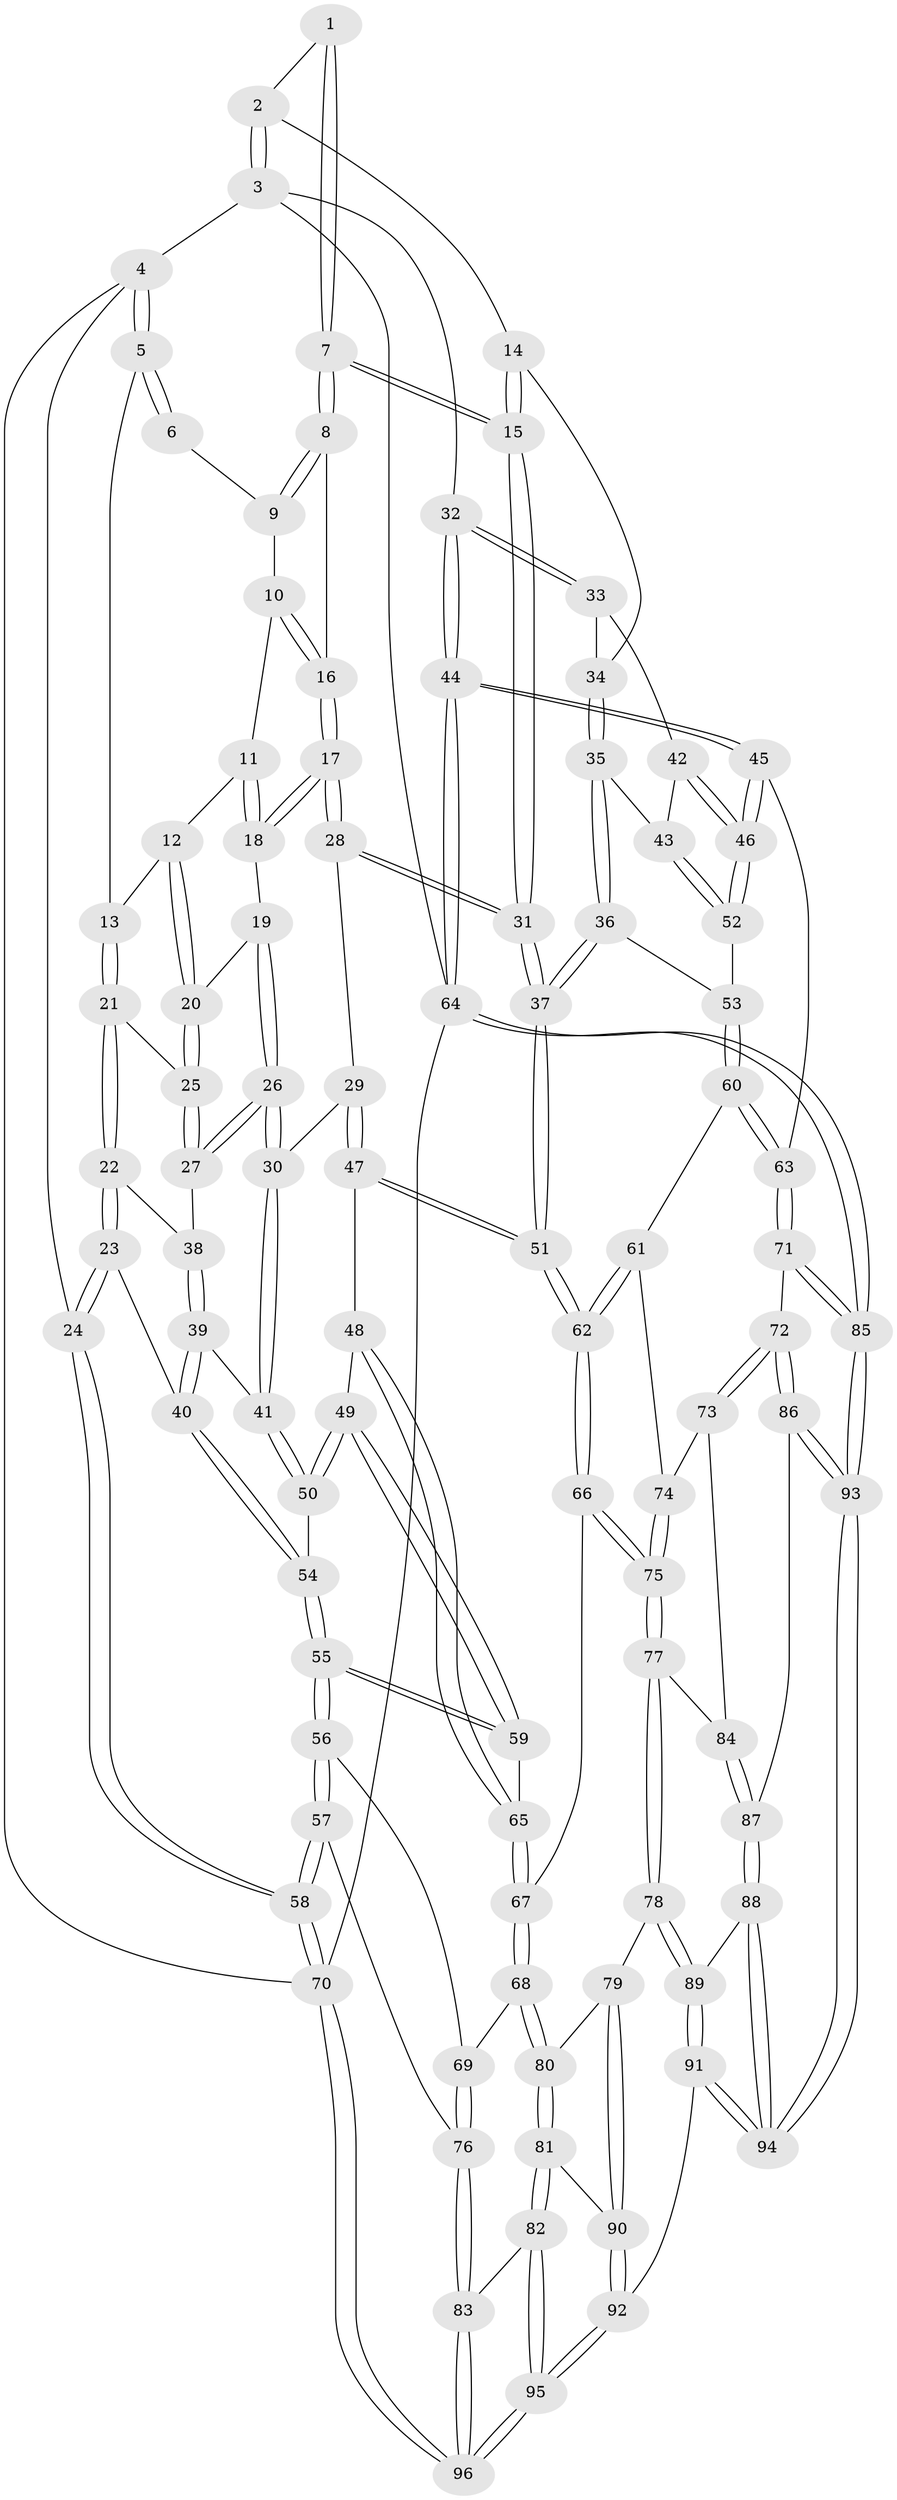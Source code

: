 // coarse degree distribution, {3: 0.08620689655172414, 5: 0.43103448275862066, 4: 0.39655172413793105, 6: 0.08620689655172414}
// Generated by graph-tools (version 1.1) at 2025/42/03/06/25 10:42:31]
// undirected, 96 vertices, 237 edges
graph export_dot {
graph [start="1"]
  node [color=gray90,style=filled];
  1 [pos="+0.5589593177200858+0"];
  2 [pos="+0.8537374398182128+0"];
  3 [pos="+1+0"];
  4 [pos="+0+0"];
  5 [pos="+0.11418690136364003+0"];
  6 [pos="+0.46333063222059034+0"];
  7 [pos="+0.5411310551193826+0.1437107477447255"];
  8 [pos="+0.5119146713369163+0.13746003318357314"];
  9 [pos="+0.4638564652493686+0"];
  10 [pos="+0.44436579125499964+0.06789671981111675"];
  11 [pos="+0.4317448907242142+0.059852091151592186"];
  12 [pos="+0.1420204983244842+0"];
  13 [pos="+0.119450818004839+0"];
  14 [pos="+0.6592942607188184+0.12858300863090694"];
  15 [pos="+0.547952850367341+0.14756277683789648"];
  16 [pos="+0.4776432434923489+0.13518437440299438"];
  17 [pos="+0.3921317227763832+0.16873446169685716"];
  18 [pos="+0.29009185350803635+0.07500882029383188"];
  19 [pos="+0.2292922267274013+0.022306400313084673"];
  20 [pos="+0.20256411338113187+0"];
  21 [pos="+0.07961890953609622+0.1755705106469334"];
  22 [pos="+0.03874327801001842+0.23072660102307027"];
  23 [pos="+0+0.29920935954458067"];
  24 [pos="+0+0.31408371352490627"];
  25 [pos="+0.15525857687281733+0.21857528623625888"];
  26 [pos="+0.2394337856686925+0.2439696480263353"];
  27 [pos="+0.17875539791734257+0.25212357282261"];
  28 [pos="+0.3572828492317517+0.2582282717460519"];
  29 [pos="+0.3162207215486713+0.2836190618829482"];
  30 [pos="+0.29920125454725377+0.2820653257369009"];
  31 [pos="+0.5367778033489141+0.35724007436529015"];
  32 [pos="+1+0.11030904162257095"];
  33 [pos="+0.8659690502694026+0.21657155486832422"];
  34 [pos="+0.6701193200607847+0.1409398640830713"];
  35 [pos="+0.6868770694770724+0.3253493005588277"];
  36 [pos="+0.6295434173553958+0.3629966305602854"];
  37 [pos="+0.5417402317923629+0.3681575599485536"];
  38 [pos="+0.1747290071629912+0.2562133562861365"];
  39 [pos="+0.11625575409571169+0.34406137800921643"];
  40 [pos="+0.10213893906015604+0.3554799992967152"];
  41 [pos="+0.24144465596922116+0.34554085877169133"];
  42 [pos="+0.8092462022348257+0.28641094556532254"];
  43 [pos="+0.7164262237291298+0.32643815775721796"];
  44 [pos="+1+0.5195158258745535"];
  45 [pos="+0.9266821465318291+0.5569869729102805"];
  46 [pos="+0.8604176431386744+0.473965822209388"];
  47 [pos="+0.35117661221366286+0.43388051887245577"];
  48 [pos="+0.3482023349745839+0.43475610345349014"];
  49 [pos="+0.2403043359003453+0.43611631151882657"];
  50 [pos="+0.2289584513023108+0.41800417028630305"];
  51 [pos="+0.4749878711702025+0.5002069703645748"];
  52 [pos="+0.7813914556631755+0.4231835880308397"];
  53 [pos="+0.683153233441005+0.4429026899807177"];
  54 [pos="+0.1121177203158922+0.3839336573166789"];
  55 [pos="+0.09858438219140822+0.5357415109493364"];
  56 [pos="+0.09488342748024248+0.5403093726745144"];
  57 [pos="+0+0.6280110642075709"];
  58 [pos="+0+0.6263416379459996"];
  59 [pos="+0.20604942295721115+0.5061418645950913"];
  60 [pos="+0.7009290308237979+0.5315989864180702"];
  61 [pos="+0.661870833052644+0.5492806705529729"];
  62 [pos="+0.4759853282976786+0.5073886983728078"];
  63 [pos="+0.9017101484237005+0.5746314149885464"];
  64 [pos="+1+1"];
  65 [pos="+0.26101215379877185+0.5420571558838262"];
  66 [pos="+0.4555015280566383+0.5761671977771641"];
  67 [pos="+0.30024716976450627+0.6088476776242191"];
  68 [pos="+0.2593163499670075+0.656953696994466"];
  69 [pos="+0.17144223968598013+0.6241359540446434"];
  70 [pos="+0+1"];
  71 [pos="+0.8203350078716991+0.712934406198898"];
  72 [pos="+0.8065983846117627+0.7196600310655018"];
  73 [pos="+0.6837760576285671+0.6925580688333826"];
  74 [pos="+0.6535797658896317+0.6224797507497215"];
  75 [pos="+0.48021126373466083+0.6569398209332291"];
  76 [pos="+0.10315682831557675+0.7658359926793533"];
  77 [pos="+0.48315971169655897+0.6818822849198225"];
  78 [pos="+0.45846680445848986+0.7383699686330704"];
  79 [pos="+0.4234683137381158+0.7575897292114216"];
  80 [pos="+0.25934344464670644+0.6581474987199344"];
  81 [pos="+0.23268957140530275+0.7835904208327567"];
  82 [pos="+0.2077666828482543+0.8042561203623414"];
  83 [pos="+0.13222036251237804+0.7951918848674722"];
  84 [pos="+0.6119103724027481+0.7257358707087636"];
  85 [pos="+1+1"];
  86 [pos="+0.7561546361430633+0.800391211005953"];
  87 [pos="+0.6269546994208034+0.8131515910234205"];
  88 [pos="+0.592955797661475+0.8688590131174034"];
  89 [pos="+0.49916801646460385+0.8085178415365862"];
  90 [pos="+0.37820964110216676+0.7962230436688912"];
  91 [pos="+0.39092570423085393+1"];
  92 [pos="+0.3763337863618364+1"];
  93 [pos="+0.7158854390772418+1"];
  94 [pos="+0.6512776627631972+1"];
  95 [pos="+0.2964730362120348+1"];
  96 [pos="+0+1"];
  1 -- 2;
  1 -- 7;
  1 -- 7;
  2 -- 3;
  2 -- 3;
  2 -- 14;
  3 -- 4;
  3 -- 32;
  3 -- 64;
  4 -- 5;
  4 -- 5;
  4 -- 24;
  4 -- 70;
  5 -- 6;
  5 -- 6;
  5 -- 13;
  6 -- 9;
  7 -- 8;
  7 -- 8;
  7 -- 15;
  7 -- 15;
  8 -- 9;
  8 -- 9;
  8 -- 16;
  9 -- 10;
  10 -- 11;
  10 -- 16;
  10 -- 16;
  11 -- 12;
  11 -- 18;
  11 -- 18;
  12 -- 13;
  12 -- 20;
  12 -- 20;
  13 -- 21;
  13 -- 21;
  14 -- 15;
  14 -- 15;
  14 -- 34;
  15 -- 31;
  15 -- 31;
  16 -- 17;
  16 -- 17;
  17 -- 18;
  17 -- 18;
  17 -- 28;
  17 -- 28;
  18 -- 19;
  19 -- 20;
  19 -- 26;
  19 -- 26;
  20 -- 25;
  20 -- 25;
  21 -- 22;
  21 -- 22;
  21 -- 25;
  22 -- 23;
  22 -- 23;
  22 -- 38;
  23 -- 24;
  23 -- 24;
  23 -- 40;
  24 -- 58;
  24 -- 58;
  25 -- 27;
  25 -- 27;
  26 -- 27;
  26 -- 27;
  26 -- 30;
  26 -- 30;
  27 -- 38;
  28 -- 29;
  28 -- 31;
  28 -- 31;
  29 -- 30;
  29 -- 47;
  29 -- 47;
  30 -- 41;
  30 -- 41;
  31 -- 37;
  31 -- 37;
  32 -- 33;
  32 -- 33;
  32 -- 44;
  32 -- 44;
  33 -- 34;
  33 -- 42;
  34 -- 35;
  34 -- 35;
  35 -- 36;
  35 -- 36;
  35 -- 43;
  36 -- 37;
  36 -- 37;
  36 -- 53;
  37 -- 51;
  37 -- 51;
  38 -- 39;
  38 -- 39;
  39 -- 40;
  39 -- 40;
  39 -- 41;
  40 -- 54;
  40 -- 54;
  41 -- 50;
  41 -- 50;
  42 -- 43;
  42 -- 46;
  42 -- 46;
  43 -- 52;
  43 -- 52;
  44 -- 45;
  44 -- 45;
  44 -- 64;
  44 -- 64;
  45 -- 46;
  45 -- 46;
  45 -- 63;
  46 -- 52;
  46 -- 52;
  47 -- 48;
  47 -- 51;
  47 -- 51;
  48 -- 49;
  48 -- 65;
  48 -- 65;
  49 -- 50;
  49 -- 50;
  49 -- 59;
  49 -- 59;
  50 -- 54;
  51 -- 62;
  51 -- 62;
  52 -- 53;
  53 -- 60;
  53 -- 60;
  54 -- 55;
  54 -- 55;
  55 -- 56;
  55 -- 56;
  55 -- 59;
  55 -- 59;
  56 -- 57;
  56 -- 57;
  56 -- 69;
  57 -- 58;
  57 -- 58;
  57 -- 76;
  58 -- 70;
  58 -- 70;
  59 -- 65;
  60 -- 61;
  60 -- 63;
  60 -- 63;
  61 -- 62;
  61 -- 62;
  61 -- 74;
  62 -- 66;
  62 -- 66;
  63 -- 71;
  63 -- 71;
  64 -- 85;
  64 -- 85;
  64 -- 70;
  65 -- 67;
  65 -- 67;
  66 -- 67;
  66 -- 75;
  66 -- 75;
  67 -- 68;
  67 -- 68;
  68 -- 69;
  68 -- 80;
  68 -- 80;
  69 -- 76;
  69 -- 76;
  70 -- 96;
  70 -- 96;
  71 -- 72;
  71 -- 85;
  71 -- 85;
  72 -- 73;
  72 -- 73;
  72 -- 86;
  72 -- 86;
  73 -- 74;
  73 -- 84;
  74 -- 75;
  74 -- 75;
  75 -- 77;
  75 -- 77;
  76 -- 83;
  76 -- 83;
  77 -- 78;
  77 -- 78;
  77 -- 84;
  78 -- 79;
  78 -- 89;
  78 -- 89;
  79 -- 80;
  79 -- 90;
  79 -- 90;
  80 -- 81;
  80 -- 81;
  81 -- 82;
  81 -- 82;
  81 -- 90;
  82 -- 83;
  82 -- 95;
  82 -- 95;
  83 -- 96;
  83 -- 96;
  84 -- 87;
  84 -- 87;
  85 -- 93;
  85 -- 93;
  86 -- 87;
  86 -- 93;
  86 -- 93;
  87 -- 88;
  87 -- 88;
  88 -- 89;
  88 -- 94;
  88 -- 94;
  89 -- 91;
  89 -- 91;
  90 -- 92;
  90 -- 92;
  91 -- 92;
  91 -- 94;
  91 -- 94;
  92 -- 95;
  92 -- 95;
  93 -- 94;
  93 -- 94;
  95 -- 96;
  95 -- 96;
}
